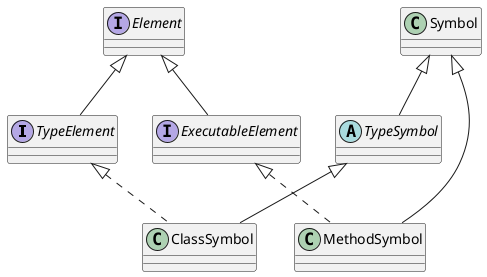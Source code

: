 @@startuml ClassSymbol
interface TypeElement extends Element
interface ExecutableElement extends Element
class ClassSymbol extends TypeSymbol implements TypeElement
class MethodSymbol extends Symbol implements ExecutableElement


abstract class TypeSymbol extends Symbol

@@enduml